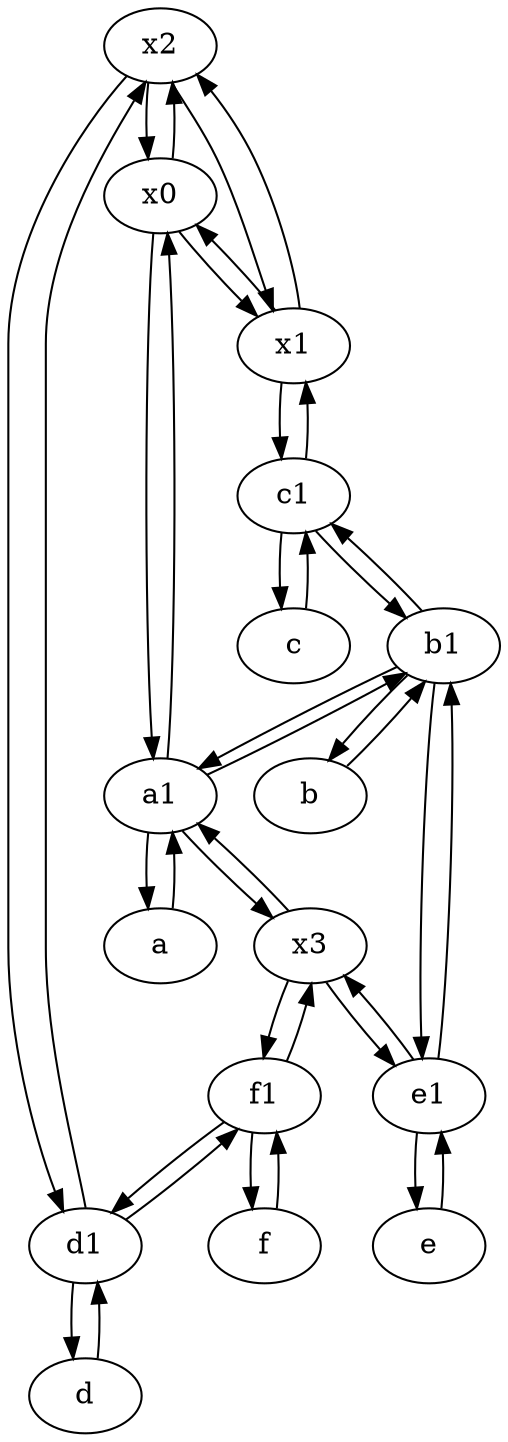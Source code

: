 digraph  {
	x2;
	a1 [pos="40,15!"];
	b [pos="50,20!"];
	b1 [pos="45,20!"];
	x0;
	e1 [pos="25,45!"];
	d1 [pos="25,30!"];
	f1;
	d [pos="20,30!"];
	x1;
	c [pos="20,10!"];
	f [pos="15,45!"];
	e [pos="30,50!"];
	a [pos="40,10!"];
	x3;
	c1 [pos="30,15!"];
	d1 -> d;
	b1 -> c1;
	x0 -> x1;
	f1 -> f;
	a1 -> x3;
	x2 -> x1;
	e -> e1;
	x2 -> d1;
	a1 -> x0;
	b -> b1;
	a1 -> b1;
	c -> c1;
	e1 -> b1;
	a -> a1;
	a1 -> a;
	x1 -> x0;
	c1 -> c;
	b1 -> a1;
	x1 -> c1;
	b1 -> b;
	e1 -> x3;
	x0 -> x2;
	x3 -> e1;
	f -> f1;
	x3 -> a1;
	c1 -> x1;
	f1 -> x3;
	x3 -> f1;
	d1 -> x2;
	d -> d1;
	b1 -> e1;
	d1 -> f1;
	f1 -> d1;
	e1 -> e;
	x1 -> x2;
	c1 -> b1;
	x0 -> a1;
	x2 -> x0;

	}